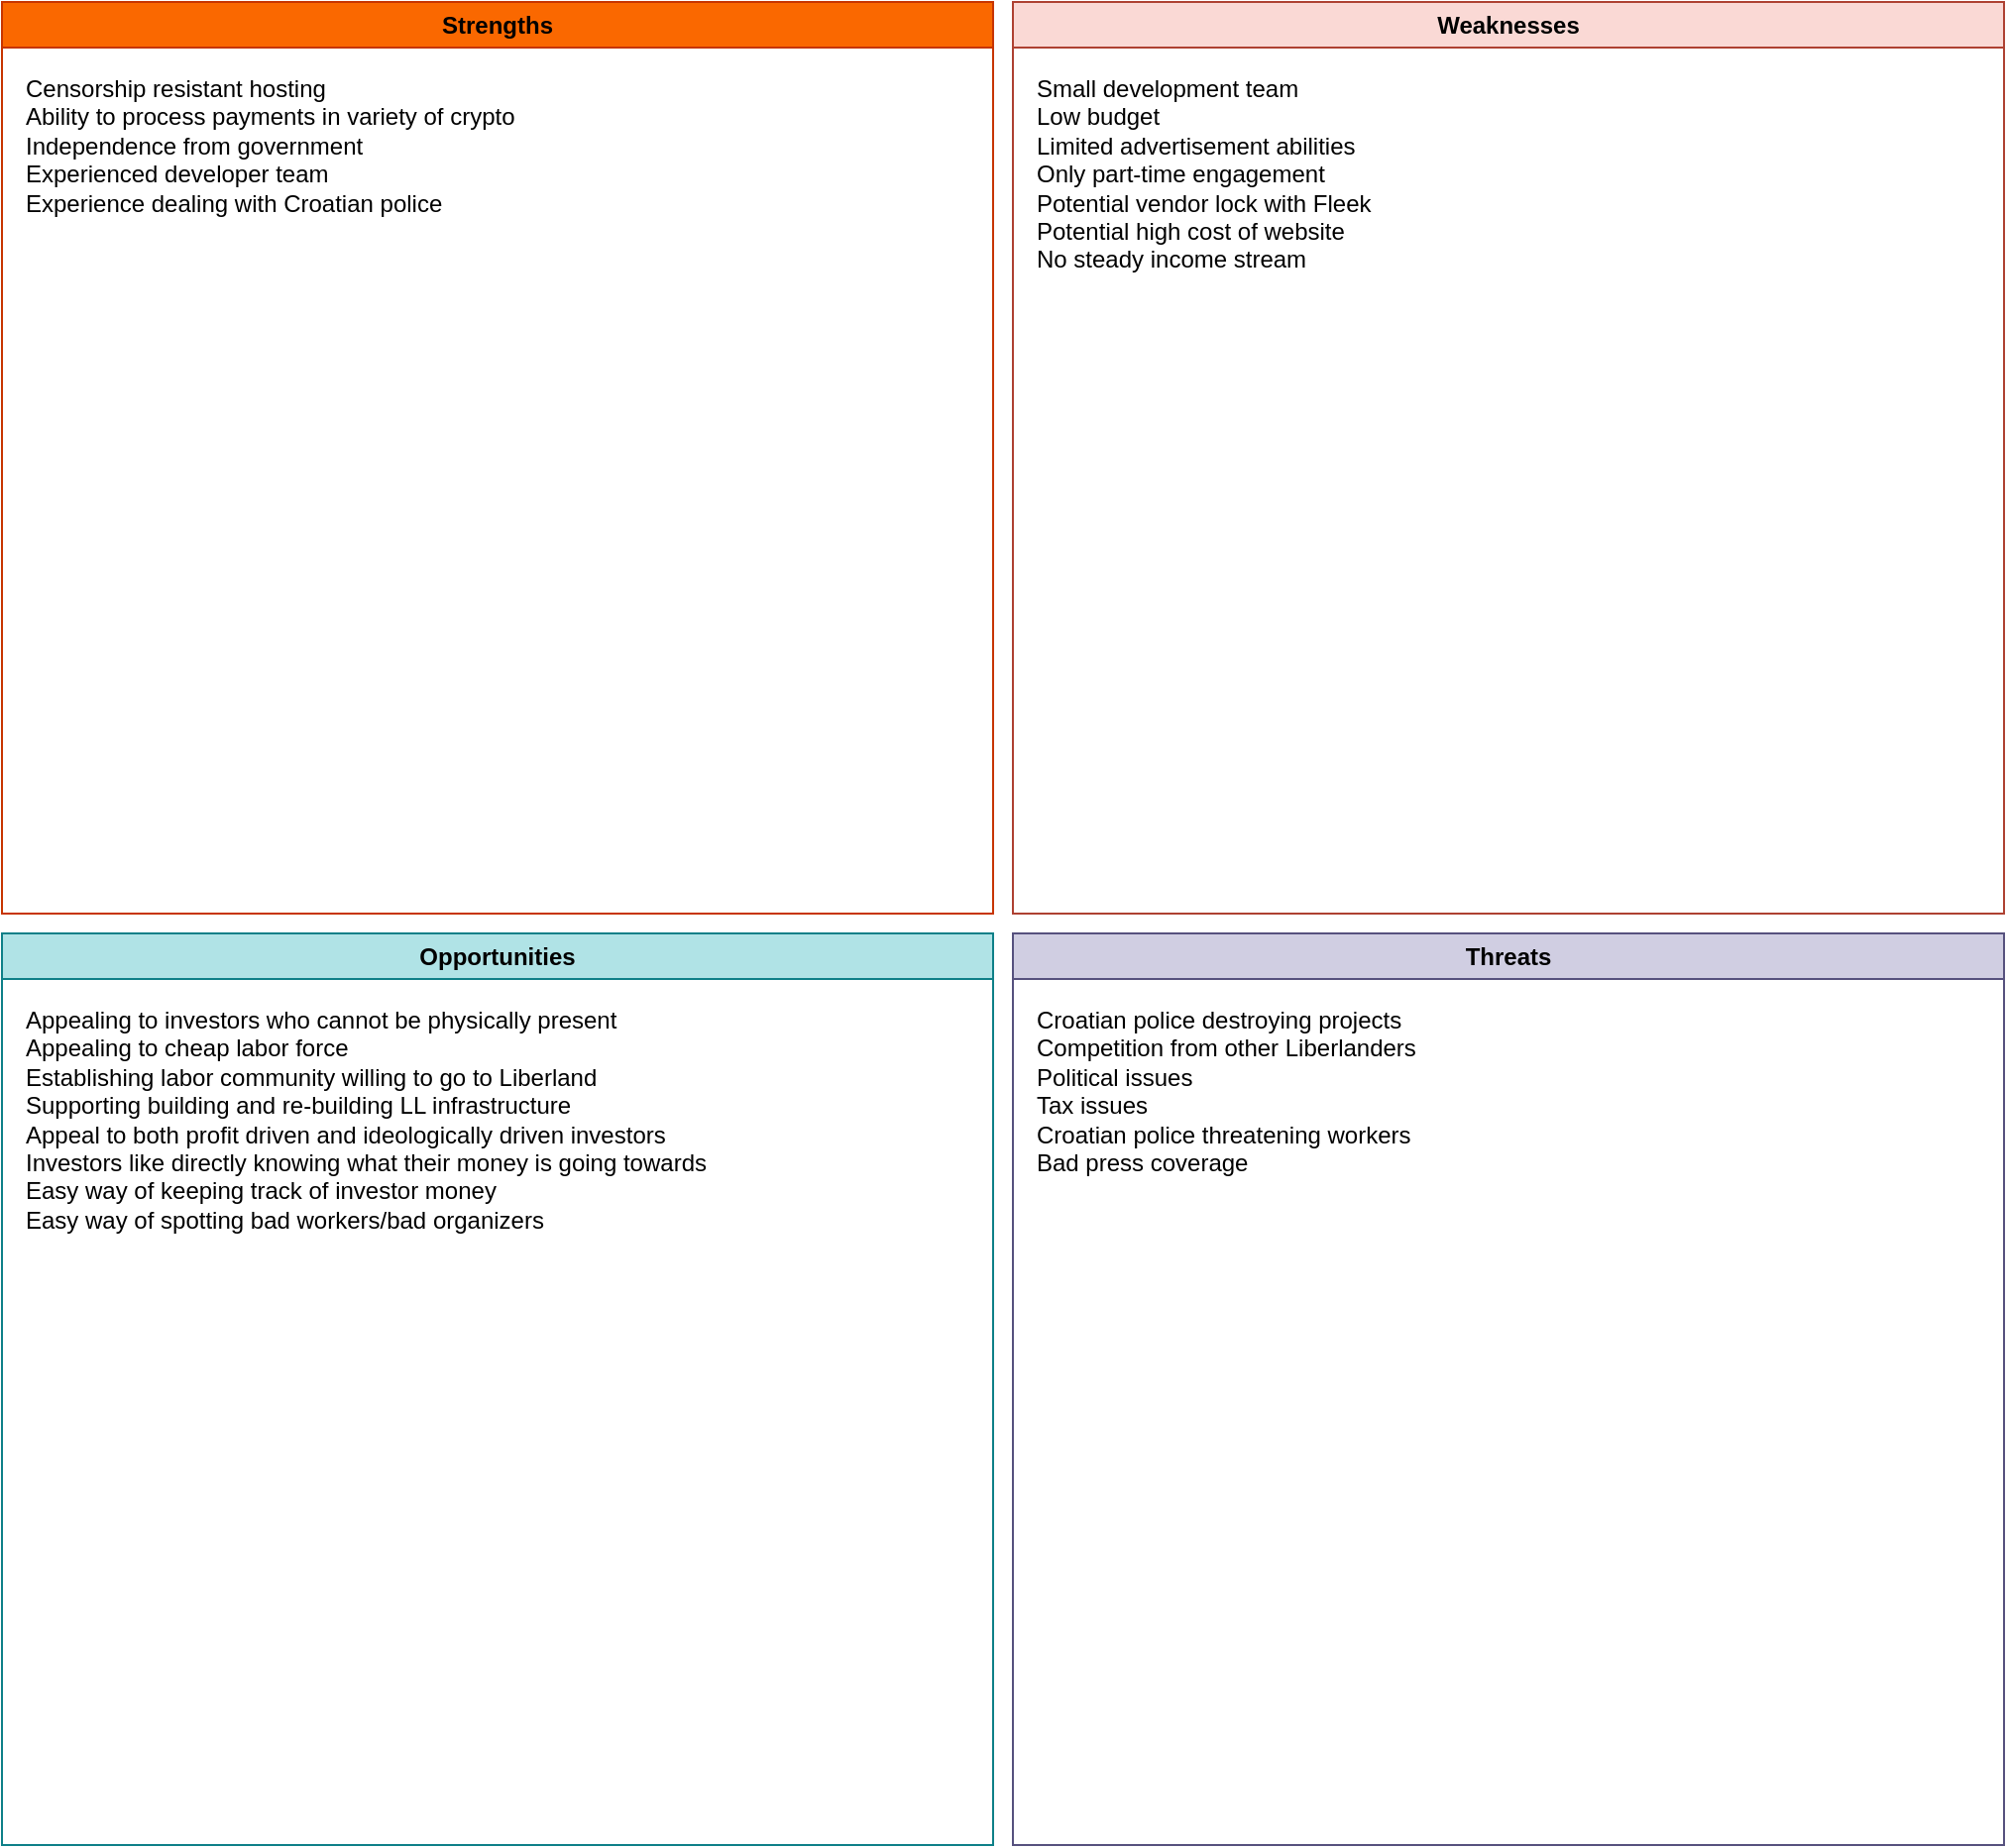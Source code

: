 <mxfile version="24.7.16">
  <diagram name="Page-1" id="DjGtPgiAbdhodhh2NyO_">
    <mxGraphModel dx="3354" dy="1901" grid="1" gridSize="10" guides="1" tooltips="1" connect="1" arrows="1" fold="1" page="1" pageScale="1" pageWidth="1920" pageHeight="1200" math="0" shadow="0">
      <root>
        <mxCell id="0" />
        <mxCell id="1" parent="0" />
        <mxCell id="TATANSw4y2ViMUqnbgln-10" value="Strengths" style="swimlane;whiteSpace=wrap;html=1;fillColor=#fa6800;fontColor=#000000;strokeColor=#C73500;" vertex="1" parent="1">
          <mxGeometry x="70" y="40" width="500" height="460" as="geometry" />
        </mxCell>
        <mxCell id="TATANSw4y2ViMUqnbgln-14" value="&lt;div&gt;Censorship resistant hosting&lt;/div&gt;&lt;div&gt;Ability to process payments in variety of crypto&lt;/div&gt;&lt;div&gt;Independence from government&lt;/div&gt;&lt;div&gt;Experienced developer team&lt;/div&gt;&lt;div&gt;Experience dealing with Croatian police&lt;/div&gt;&lt;div&gt;&lt;br&gt;&lt;/div&gt;" style="text;html=1;whiteSpace=wrap;overflow=hidden;rounded=0;" vertex="1" parent="TATANSw4y2ViMUqnbgln-10">
          <mxGeometry x="10" y="30" width="480" height="410" as="geometry" />
        </mxCell>
        <mxCell id="TATANSw4y2ViMUqnbgln-11" value="&lt;div&gt;Weaknesses&lt;/div&gt;" style="swimlane;whiteSpace=wrap;html=1;swimlaneFillColor=none;fillColor=#fad9d5;strokeColor=#ae4132;" vertex="1" parent="1">
          <mxGeometry x="580" y="40" width="500" height="460" as="geometry" />
        </mxCell>
        <mxCell id="TATANSw4y2ViMUqnbgln-16" value="&lt;div&gt;Small development team&lt;/div&gt;&lt;div&gt;Low budget&lt;/div&gt;&lt;div&gt;Limited advertisement abilities&lt;/div&gt;&lt;div&gt;Only part-time engagement&lt;/div&gt;&lt;div&gt;Potential vendor lock with Fleek&lt;/div&gt;&lt;div&gt;Potential high cost of website&lt;/div&gt;&lt;div&gt;No steady income stream&lt;br&gt;&lt;/div&gt;" style="text;html=1;whiteSpace=wrap;overflow=hidden;rounded=0;" vertex="1" parent="TATANSw4y2ViMUqnbgln-11">
          <mxGeometry x="10" y="30" width="480" height="410" as="geometry" />
        </mxCell>
        <mxCell id="TATANSw4y2ViMUqnbgln-12" value="Opportunities" style="swimlane;whiteSpace=wrap;html=1;fillColor=#b0e3e6;strokeColor=#0e8088;" vertex="1" parent="1">
          <mxGeometry x="70" y="510" width="500" height="460" as="geometry" />
        </mxCell>
        <mxCell id="TATANSw4y2ViMUqnbgln-17" value="&lt;div&gt;Appealing to investors who cannot be physically present&lt;/div&gt;&lt;div&gt;Appealing to cheap labor force&lt;/div&gt;&lt;div&gt;Establishing labor community willing to go to Liberland&lt;/div&gt;&lt;div&gt;Supporting building and re-building LL infrastructure&lt;/div&gt;&lt;div&gt;Appeal to both profit driven and ideologically driven investors&lt;/div&gt;&lt;div&gt;Investors like directly knowing what their money is going towards&lt;/div&gt;&lt;div&gt;Easy way of keeping track of investor money&lt;/div&gt;&lt;div&gt;Easy way of spotting bad workers/bad organizers&lt;/div&gt;&lt;div&gt;&lt;br&gt;&lt;/div&gt;" style="text;html=1;whiteSpace=wrap;overflow=hidden;rounded=0;" vertex="1" parent="TATANSw4y2ViMUqnbgln-12">
          <mxGeometry x="10" y="30" width="480" height="410" as="geometry" />
        </mxCell>
        <mxCell id="TATANSw4y2ViMUqnbgln-13" value="Threats" style="swimlane;whiteSpace=wrap;html=1;fillColor=#d0cee2;strokeColor=#56517e;" vertex="1" parent="1">
          <mxGeometry x="580" y="510" width="500" height="460" as="geometry" />
        </mxCell>
        <mxCell id="TATANSw4y2ViMUqnbgln-18" value="&lt;div&gt;Croatian police destroying projects&lt;/div&gt;&lt;div&gt;Competition from other Liberlanders&lt;/div&gt;&lt;div&gt;Political issues&lt;/div&gt;&lt;div&gt;Tax issues&lt;/div&gt;&lt;div&gt;Croatian police threatening workers&lt;/div&gt;&lt;div&gt;Bad press coverage&lt;br&gt;&lt;/div&gt;" style="text;html=1;whiteSpace=wrap;overflow=hidden;rounded=0;" vertex="1" parent="TATANSw4y2ViMUqnbgln-13">
          <mxGeometry x="10" y="30" width="480" height="410" as="geometry" />
        </mxCell>
      </root>
    </mxGraphModel>
  </diagram>
</mxfile>
